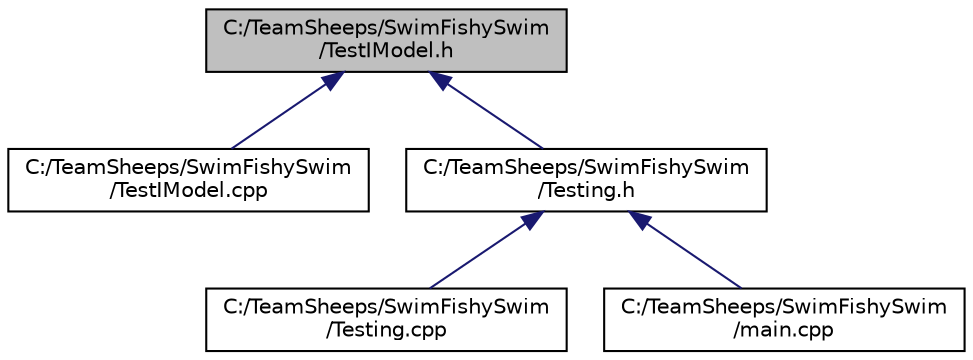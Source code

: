 digraph "C:/TeamSheeps/SwimFishySwim/TestIModel.h"
{
 // LATEX_PDF_SIZE
  edge [fontname="Helvetica",fontsize="10",labelfontname="Helvetica",labelfontsize="10"];
  node [fontname="Helvetica",fontsize="10",shape=record];
  Node1 [label="C:/TeamSheeps/SwimFishySwim\l/TestIModel.h",height=0.2,width=0.4,color="black", fillcolor="grey75", style="filled", fontcolor="black",tooltip=" "];
  Node1 -> Node2 [dir="back",color="midnightblue",fontsize="10",style="solid",fontname="Helvetica"];
  Node2 [label="C:/TeamSheeps/SwimFishySwim\l/TestIModel.cpp",height=0.2,width=0.4,color="black", fillcolor="white", style="filled",URL="$_test_i_model_8cpp.html",tooltip=" "];
  Node1 -> Node3 [dir="back",color="midnightblue",fontsize="10",style="solid",fontname="Helvetica"];
  Node3 [label="C:/TeamSheeps/SwimFishySwim\l/Testing.h",height=0.2,width=0.4,color="black", fillcolor="white", style="filled",URL="$_testing_8h.html",tooltip=" "];
  Node3 -> Node4 [dir="back",color="midnightblue",fontsize="10",style="solid",fontname="Helvetica"];
  Node4 [label="C:/TeamSheeps/SwimFishySwim\l/Testing.cpp",height=0.2,width=0.4,color="black", fillcolor="white", style="filled",URL="$_testing_8cpp.html",tooltip=" "];
  Node3 -> Node5 [dir="back",color="midnightblue",fontsize="10",style="solid",fontname="Helvetica"];
  Node5 [label="C:/TeamSheeps/SwimFishySwim\l/main.cpp",height=0.2,width=0.4,color="black", fillcolor="white", style="filled",URL="$main_8cpp.html",tooltip=" "];
}
